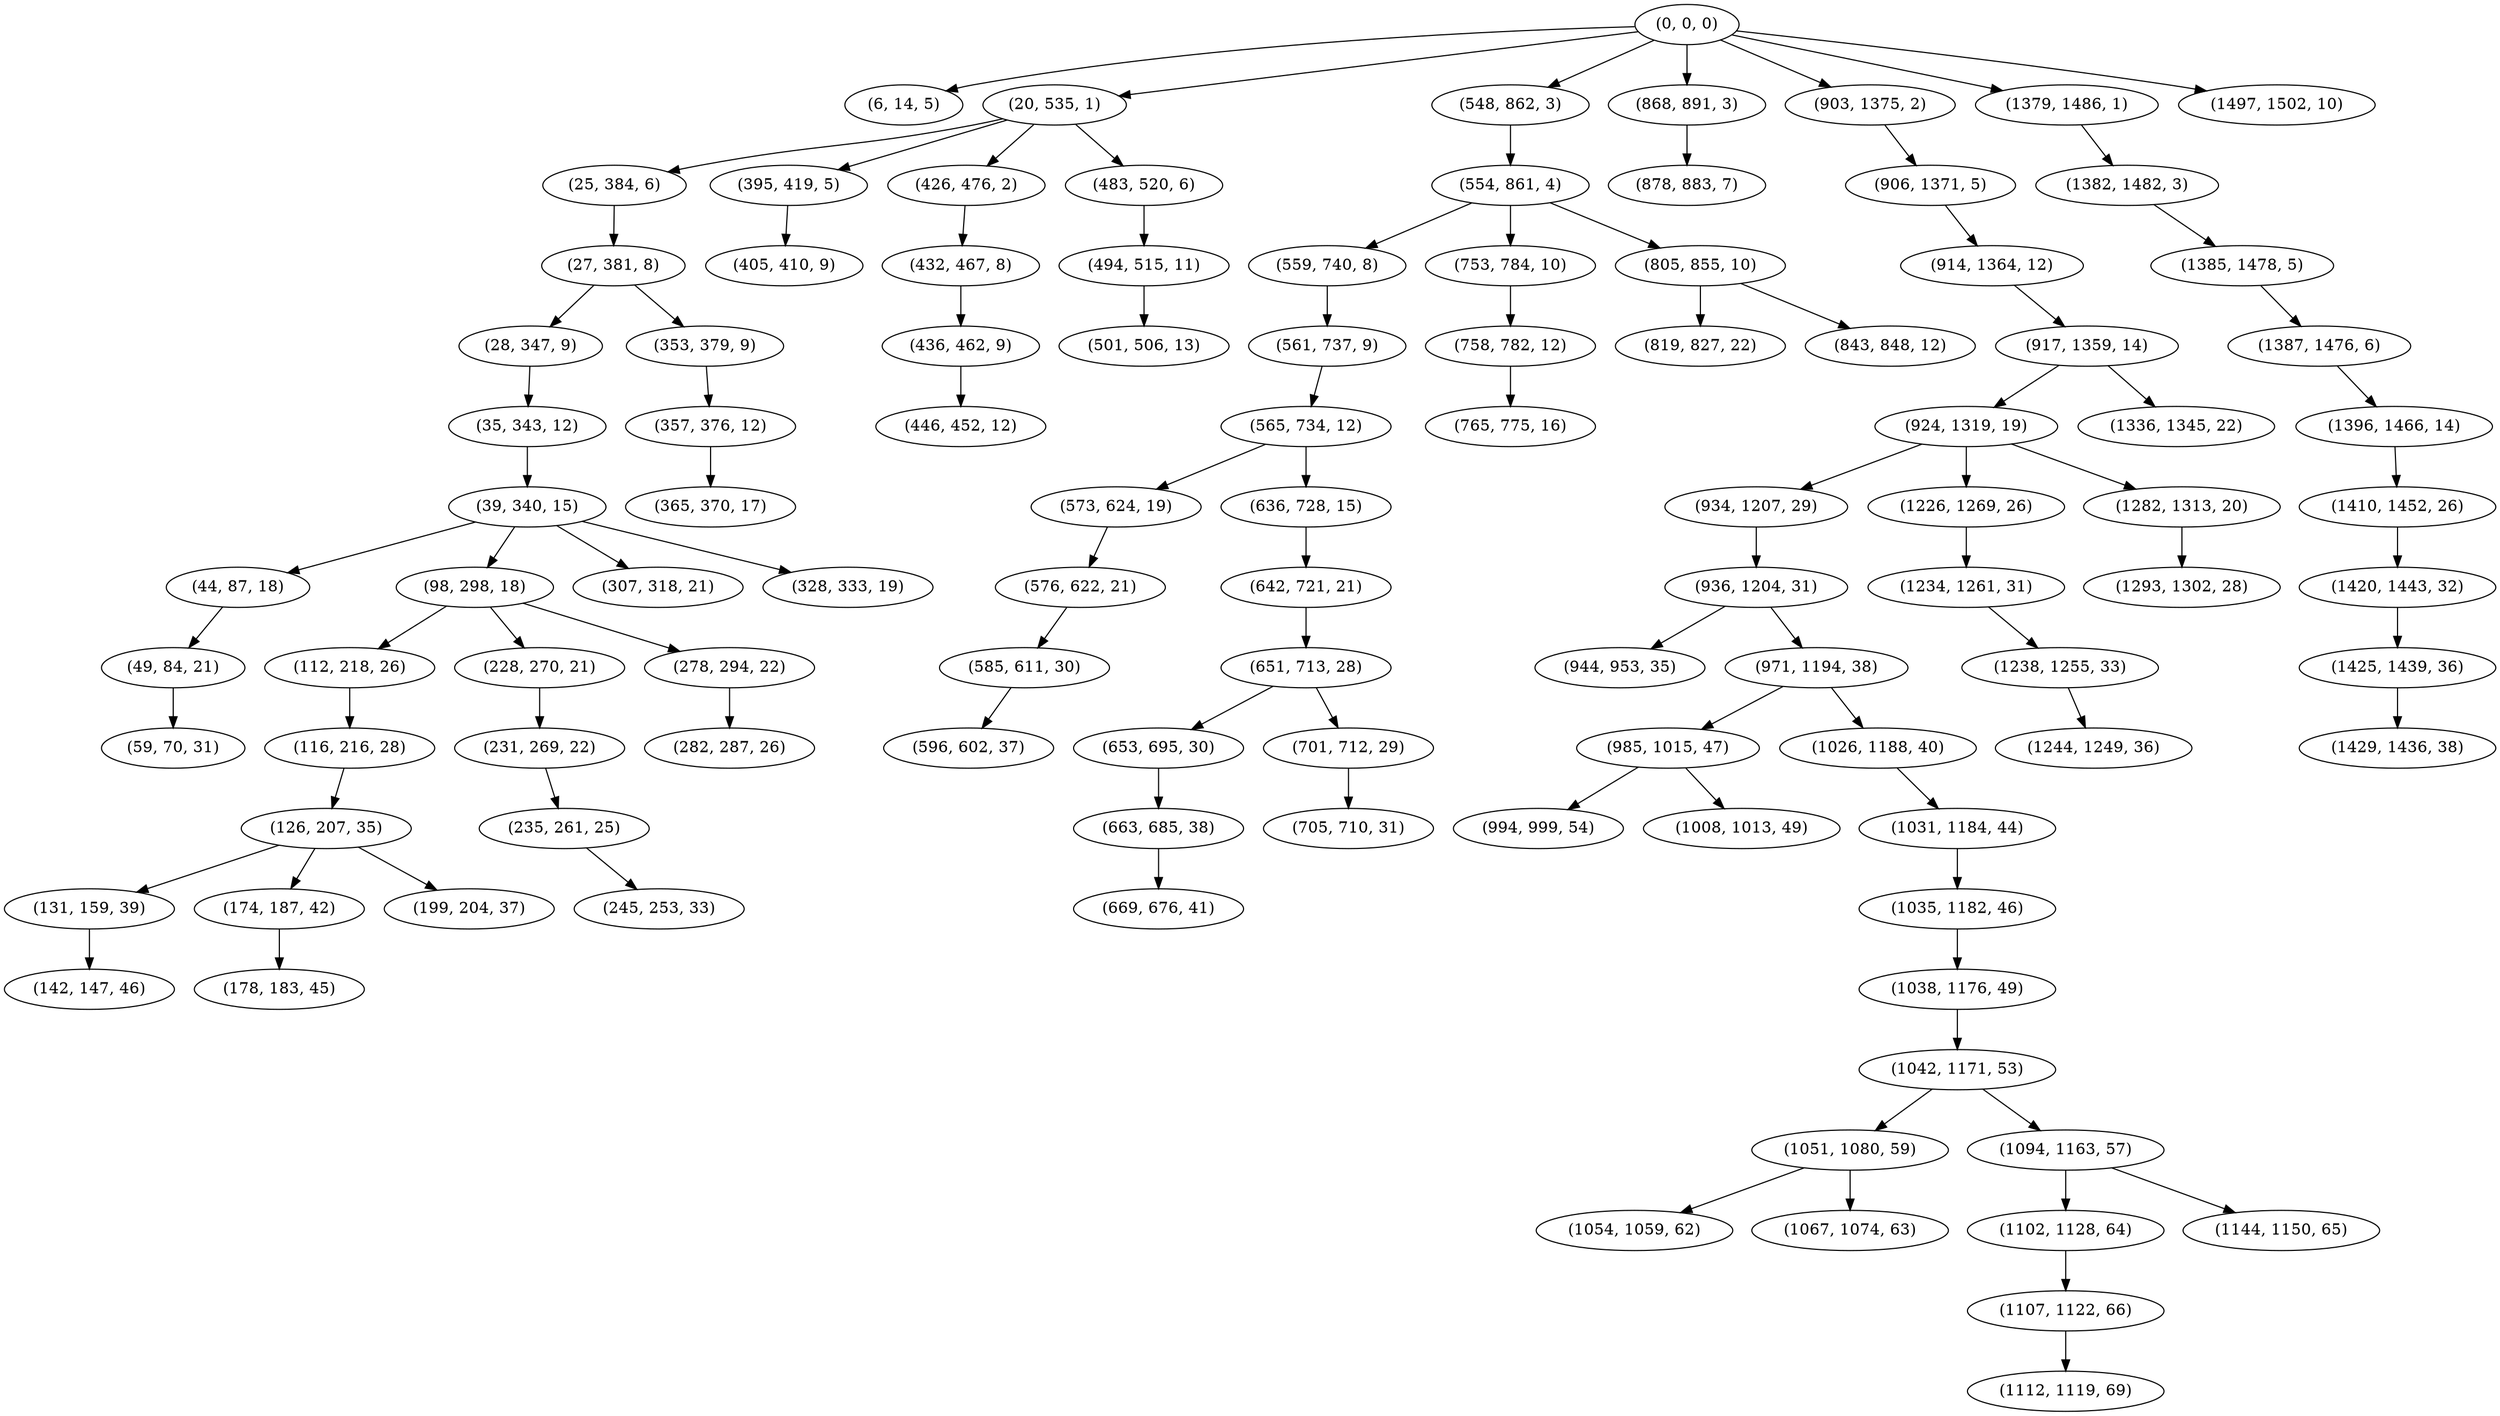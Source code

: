 digraph tree {
    "(0, 0, 0)";
    "(6, 14, 5)";
    "(20, 535, 1)";
    "(25, 384, 6)";
    "(27, 381, 8)";
    "(28, 347, 9)";
    "(35, 343, 12)";
    "(39, 340, 15)";
    "(44, 87, 18)";
    "(49, 84, 21)";
    "(59, 70, 31)";
    "(98, 298, 18)";
    "(112, 218, 26)";
    "(116, 216, 28)";
    "(126, 207, 35)";
    "(131, 159, 39)";
    "(142, 147, 46)";
    "(174, 187, 42)";
    "(178, 183, 45)";
    "(199, 204, 37)";
    "(228, 270, 21)";
    "(231, 269, 22)";
    "(235, 261, 25)";
    "(245, 253, 33)";
    "(278, 294, 22)";
    "(282, 287, 26)";
    "(307, 318, 21)";
    "(328, 333, 19)";
    "(353, 379, 9)";
    "(357, 376, 12)";
    "(365, 370, 17)";
    "(395, 419, 5)";
    "(405, 410, 9)";
    "(426, 476, 2)";
    "(432, 467, 8)";
    "(436, 462, 9)";
    "(446, 452, 12)";
    "(483, 520, 6)";
    "(494, 515, 11)";
    "(501, 506, 13)";
    "(548, 862, 3)";
    "(554, 861, 4)";
    "(559, 740, 8)";
    "(561, 737, 9)";
    "(565, 734, 12)";
    "(573, 624, 19)";
    "(576, 622, 21)";
    "(585, 611, 30)";
    "(596, 602, 37)";
    "(636, 728, 15)";
    "(642, 721, 21)";
    "(651, 713, 28)";
    "(653, 695, 30)";
    "(663, 685, 38)";
    "(669, 676, 41)";
    "(701, 712, 29)";
    "(705, 710, 31)";
    "(753, 784, 10)";
    "(758, 782, 12)";
    "(765, 775, 16)";
    "(805, 855, 10)";
    "(819, 827, 22)";
    "(843, 848, 12)";
    "(868, 891, 3)";
    "(878, 883, 7)";
    "(903, 1375, 2)";
    "(906, 1371, 5)";
    "(914, 1364, 12)";
    "(917, 1359, 14)";
    "(924, 1319, 19)";
    "(934, 1207, 29)";
    "(936, 1204, 31)";
    "(944, 953, 35)";
    "(971, 1194, 38)";
    "(985, 1015, 47)";
    "(994, 999, 54)";
    "(1008, 1013, 49)";
    "(1026, 1188, 40)";
    "(1031, 1184, 44)";
    "(1035, 1182, 46)";
    "(1038, 1176, 49)";
    "(1042, 1171, 53)";
    "(1051, 1080, 59)";
    "(1054, 1059, 62)";
    "(1067, 1074, 63)";
    "(1094, 1163, 57)";
    "(1102, 1128, 64)";
    "(1107, 1122, 66)";
    "(1112, 1119, 69)";
    "(1144, 1150, 65)";
    "(1226, 1269, 26)";
    "(1234, 1261, 31)";
    "(1238, 1255, 33)";
    "(1244, 1249, 36)";
    "(1282, 1313, 20)";
    "(1293, 1302, 28)";
    "(1336, 1345, 22)";
    "(1379, 1486, 1)";
    "(1382, 1482, 3)";
    "(1385, 1478, 5)";
    "(1387, 1476, 6)";
    "(1396, 1466, 14)";
    "(1410, 1452, 26)";
    "(1420, 1443, 32)";
    "(1425, 1439, 36)";
    "(1429, 1436, 38)";
    "(1497, 1502, 10)";
    "(0, 0, 0)" -> "(6, 14, 5)";
    "(0, 0, 0)" -> "(20, 535, 1)";
    "(0, 0, 0)" -> "(548, 862, 3)";
    "(0, 0, 0)" -> "(868, 891, 3)";
    "(0, 0, 0)" -> "(903, 1375, 2)";
    "(0, 0, 0)" -> "(1379, 1486, 1)";
    "(0, 0, 0)" -> "(1497, 1502, 10)";
    "(20, 535, 1)" -> "(25, 384, 6)";
    "(20, 535, 1)" -> "(395, 419, 5)";
    "(20, 535, 1)" -> "(426, 476, 2)";
    "(20, 535, 1)" -> "(483, 520, 6)";
    "(25, 384, 6)" -> "(27, 381, 8)";
    "(27, 381, 8)" -> "(28, 347, 9)";
    "(27, 381, 8)" -> "(353, 379, 9)";
    "(28, 347, 9)" -> "(35, 343, 12)";
    "(35, 343, 12)" -> "(39, 340, 15)";
    "(39, 340, 15)" -> "(44, 87, 18)";
    "(39, 340, 15)" -> "(98, 298, 18)";
    "(39, 340, 15)" -> "(307, 318, 21)";
    "(39, 340, 15)" -> "(328, 333, 19)";
    "(44, 87, 18)" -> "(49, 84, 21)";
    "(49, 84, 21)" -> "(59, 70, 31)";
    "(98, 298, 18)" -> "(112, 218, 26)";
    "(98, 298, 18)" -> "(228, 270, 21)";
    "(98, 298, 18)" -> "(278, 294, 22)";
    "(112, 218, 26)" -> "(116, 216, 28)";
    "(116, 216, 28)" -> "(126, 207, 35)";
    "(126, 207, 35)" -> "(131, 159, 39)";
    "(126, 207, 35)" -> "(174, 187, 42)";
    "(126, 207, 35)" -> "(199, 204, 37)";
    "(131, 159, 39)" -> "(142, 147, 46)";
    "(174, 187, 42)" -> "(178, 183, 45)";
    "(228, 270, 21)" -> "(231, 269, 22)";
    "(231, 269, 22)" -> "(235, 261, 25)";
    "(235, 261, 25)" -> "(245, 253, 33)";
    "(278, 294, 22)" -> "(282, 287, 26)";
    "(353, 379, 9)" -> "(357, 376, 12)";
    "(357, 376, 12)" -> "(365, 370, 17)";
    "(395, 419, 5)" -> "(405, 410, 9)";
    "(426, 476, 2)" -> "(432, 467, 8)";
    "(432, 467, 8)" -> "(436, 462, 9)";
    "(436, 462, 9)" -> "(446, 452, 12)";
    "(483, 520, 6)" -> "(494, 515, 11)";
    "(494, 515, 11)" -> "(501, 506, 13)";
    "(548, 862, 3)" -> "(554, 861, 4)";
    "(554, 861, 4)" -> "(559, 740, 8)";
    "(554, 861, 4)" -> "(753, 784, 10)";
    "(554, 861, 4)" -> "(805, 855, 10)";
    "(559, 740, 8)" -> "(561, 737, 9)";
    "(561, 737, 9)" -> "(565, 734, 12)";
    "(565, 734, 12)" -> "(573, 624, 19)";
    "(565, 734, 12)" -> "(636, 728, 15)";
    "(573, 624, 19)" -> "(576, 622, 21)";
    "(576, 622, 21)" -> "(585, 611, 30)";
    "(585, 611, 30)" -> "(596, 602, 37)";
    "(636, 728, 15)" -> "(642, 721, 21)";
    "(642, 721, 21)" -> "(651, 713, 28)";
    "(651, 713, 28)" -> "(653, 695, 30)";
    "(651, 713, 28)" -> "(701, 712, 29)";
    "(653, 695, 30)" -> "(663, 685, 38)";
    "(663, 685, 38)" -> "(669, 676, 41)";
    "(701, 712, 29)" -> "(705, 710, 31)";
    "(753, 784, 10)" -> "(758, 782, 12)";
    "(758, 782, 12)" -> "(765, 775, 16)";
    "(805, 855, 10)" -> "(819, 827, 22)";
    "(805, 855, 10)" -> "(843, 848, 12)";
    "(868, 891, 3)" -> "(878, 883, 7)";
    "(903, 1375, 2)" -> "(906, 1371, 5)";
    "(906, 1371, 5)" -> "(914, 1364, 12)";
    "(914, 1364, 12)" -> "(917, 1359, 14)";
    "(917, 1359, 14)" -> "(924, 1319, 19)";
    "(917, 1359, 14)" -> "(1336, 1345, 22)";
    "(924, 1319, 19)" -> "(934, 1207, 29)";
    "(924, 1319, 19)" -> "(1226, 1269, 26)";
    "(924, 1319, 19)" -> "(1282, 1313, 20)";
    "(934, 1207, 29)" -> "(936, 1204, 31)";
    "(936, 1204, 31)" -> "(944, 953, 35)";
    "(936, 1204, 31)" -> "(971, 1194, 38)";
    "(971, 1194, 38)" -> "(985, 1015, 47)";
    "(971, 1194, 38)" -> "(1026, 1188, 40)";
    "(985, 1015, 47)" -> "(994, 999, 54)";
    "(985, 1015, 47)" -> "(1008, 1013, 49)";
    "(1026, 1188, 40)" -> "(1031, 1184, 44)";
    "(1031, 1184, 44)" -> "(1035, 1182, 46)";
    "(1035, 1182, 46)" -> "(1038, 1176, 49)";
    "(1038, 1176, 49)" -> "(1042, 1171, 53)";
    "(1042, 1171, 53)" -> "(1051, 1080, 59)";
    "(1042, 1171, 53)" -> "(1094, 1163, 57)";
    "(1051, 1080, 59)" -> "(1054, 1059, 62)";
    "(1051, 1080, 59)" -> "(1067, 1074, 63)";
    "(1094, 1163, 57)" -> "(1102, 1128, 64)";
    "(1094, 1163, 57)" -> "(1144, 1150, 65)";
    "(1102, 1128, 64)" -> "(1107, 1122, 66)";
    "(1107, 1122, 66)" -> "(1112, 1119, 69)";
    "(1226, 1269, 26)" -> "(1234, 1261, 31)";
    "(1234, 1261, 31)" -> "(1238, 1255, 33)";
    "(1238, 1255, 33)" -> "(1244, 1249, 36)";
    "(1282, 1313, 20)" -> "(1293, 1302, 28)";
    "(1379, 1486, 1)" -> "(1382, 1482, 3)";
    "(1382, 1482, 3)" -> "(1385, 1478, 5)";
    "(1385, 1478, 5)" -> "(1387, 1476, 6)";
    "(1387, 1476, 6)" -> "(1396, 1466, 14)";
    "(1396, 1466, 14)" -> "(1410, 1452, 26)";
    "(1410, 1452, 26)" -> "(1420, 1443, 32)";
    "(1420, 1443, 32)" -> "(1425, 1439, 36)";
    "(1425, 1439, 36)" -> "(1429, 1436, 38)";
}
